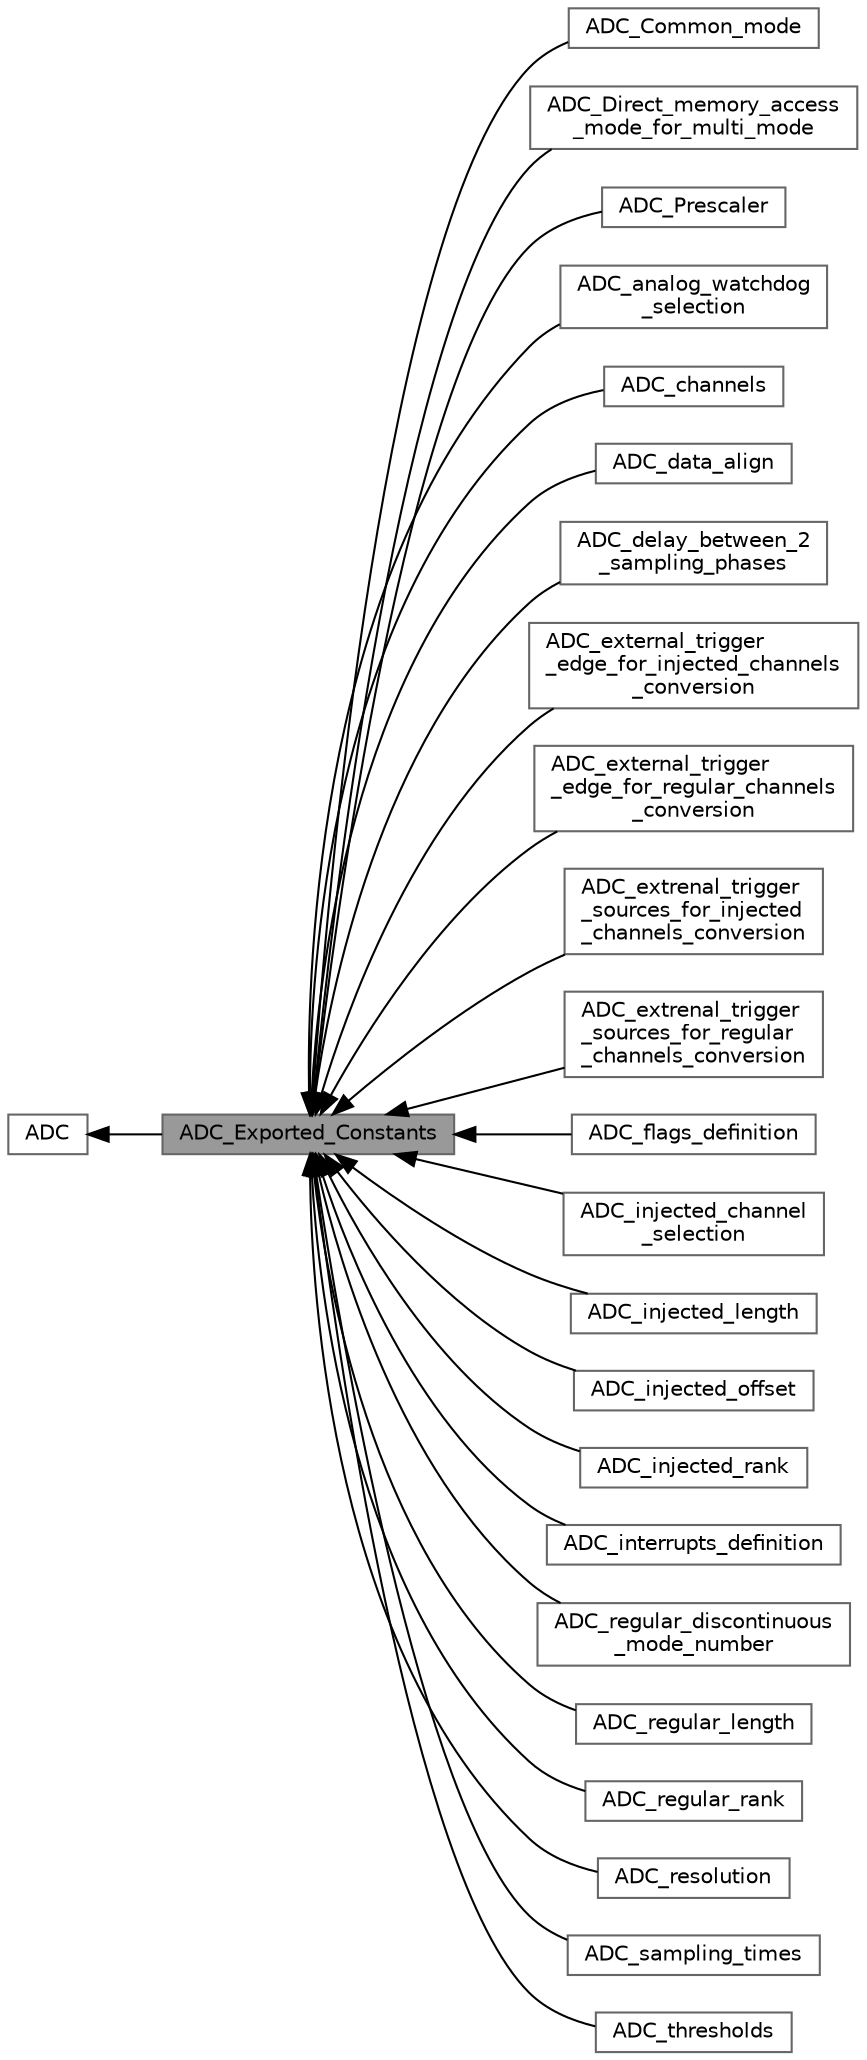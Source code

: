 digraph "ADC_Exported_Constants"
{
 // LATEX_PDF_SIZE
  bgcolor="transparent";
  edge [fontname=Helvetica,fontsize=10,labelfontname=Helvetica,labelfontsize=10];
  node [fontname=Helvetica,fontsize=10,shape=box,height=0.2,width=0.4];
  rankdir=LR;
  Node2 [id="Node000002",label="ADC",height=0.2,width=0.4,color="grey40", fillcolor="white", style="filled",URL="$group___a_d_c.html",tooltip="ADC driver modules."];
  Node3 [id="Node000003",label="ADC_Common_mode",height=0.2,width=0.4,color="grey40", fillcolor="white", style="filled",URL="$group___a_d_c___common__mode.html",tooltip=" "];
  Node5 [id="Node000005",label="ADC_Direct_memory_access\l_mode_for_multi_mode",height=0.2,width=0.4,color="grey40", fillcolor="white", style="filled",URL="$group___a_d_c___direct__memory__access__mode__for__multi__mode.html",tooltip=" "];
  Node1 [id="Node000001",label="ADC_Exported_Constants",height=0.2,width=0.4,color="gray40", fillcolor="grey60", style="filled", fontcolor="black",tooltip=" "];
  Node4 [id="Node000004",label="ADC_Prescaler",height=0.2,width=0.4,color="grey40", fillcolor="white", style="filled",URL="$group___a_d_c___prescaler.html",tooltip=" "];
  Node16 [id="Node000016",label="ADC_analog_watchdog\l_selection",height=0.2,width=0.4,color="grey40", fillcolor="white", style="filled",URL="$group___a_d_c__analog__watchdog__selection.html",tooltip=" "];
  Node11 [id="Node000011",label="ADC_channels",height=0.2,width=0.4,color="grey40", fillcolor="white", style="filled",URL="$group___a_d_c__channels.html",tooltip=" "];
  Node10 [id="Node000010",label="ADC_data_align",height=0.2,width=0.4,color="grey40", fillcolor="white", style="filled",URL="$group___a_d_c__data__align.html",tooltip=" "];
  Node6 [id="Node000006",label="ADC_delay_between_2\l_sampling_phases",height=0.2,width=0.4,color="grey40", fillcolor="white", style="filled",URL="$group___a_d_c__delay__between__2__sampling__phases.html",tooltip=" "];
  Node13 [id="Node000013",label="ADC_external_trigger\l_edge_for_injected_channels\l_conversion",height=0.2,width=0.4,color="grey40", fillcolor="white", style="filled",URL="$group___a_d_c__external__trigger__edge__for__injected__channels__conversion.html",tooltip=" "];
  Node8 [id="Node000008",label="ADC_external_trigger\l_edge_for_regular_channels\l_conversion",height=0.2,width=0.4,color="grey40", fillcolor="white", style="filled",URL="$group___a_d_c__external__trigger__edge__for__regular__channels__conversion.html",tooltip=" "];
  Node14 [id="Node000014",label="ADC_extrenal_trigger\l_sources_for_injected\l_channels_conversion",height=0.2,width=0.4,color="grey40", fillcolor="white", style="filled",URL="$group___a_d_c__extrenal__trigger__sources__for__injected__channels__conversion.html",tooltip=" "];
  Node9 [id="Node000009",label="ADC_extrenal_trigger\l_sources_for_regular\l_channels_conversion",height=0.2,width=0.4,color="grey40", fillcolor="white", style="filled",URL="$group___a_d_c__extrenal__trigger__sources__for__regular__channels__conversion.html",tooltip=" "];
  Node18 [id="Node000018",label="ADC_flags_definition",height=0.2,width=0.4,color="grey40", fillcolor="white", style="filled",URL="$group___a_d_c__flags__definition.html",tooltip=" "];
  Node15 [id="Node000015",label="ADC_injected_channel\l_selection",height=0.2,width=0.4,color="grey40", fillcolor="white", style="filled",URL="$group___a_d_c__injected__channel__selection.html",tooltip=" "];
  Node21 [id="Node000021",label="ADC_injected_length",height=0.2,width=0.4,color="grey40", fillcolor="white", style="filled",URL="$group___a_d_c__injected__length.html",tooltip=" "];
  Node20 [id="Node000020",label="ADC_injected_offset",height=0.2,width=0.4,color="grey40", fillcolor="white", style="filled",URL="$group___a_d_c__injected__offset.html",tooltip=" "];
  Node22 [id="Node000022",label="ADC_injected_rank",height=0.2,width=0.4,color="grey40", fillcolor="white", style="filled",URL="$group___a_d_c__injected__rank.html",tooltip=" "];
  Node17 [id="Node000017",label="ADC_interrupts_definition",height=0.2,width=0.4,color="grey40", fillcolor="white", style="filled",URL="$group___a_d_c__interrupts__definition.html",tooltip=" "];
  Node25 [id="Node000025",label="ADC_regular_discontinuous\l_mode_number",height=0.2,width=0.4,color="grey40", fillcolor="white", style="filled",URL="$group___a_d_c__regular__discontinuous__mode__number.html",tooltip=" "];
  Node23 [id="Node000023",label="ADC_regular_length",height=0.2,width=0.4,color="grey40", fillcolor="white", style="filled",URL="$group___a_d_c__regular__length.html",tooltip=" "];
  Node24 [id="Node000024",label="ADC_regular_rank",height=0.2,width=0.4,color="grey40", fillcolor="white", style="filled",URL="$group___a_d_c__regular__rank.html",tooltip=" "];
  Node7 [id="Node000007",label="ADC_resolution",height=0.2,width=0.4,color="grey40", fillcolor="white", style="filled",URL="$group___a_d_c__resolution.html",tooltip=" "];
  Node12 [id="Node000012",label="ADC_sampling_times",height=0.2,width=0.4,color="grey40", fillcolor="white", style="filled",URL="$group___a_d_c__sampling__times.html",tooltip=" "];
  Node19 [id="Node000019",label="ADC_thresholds",height=0.2,width=0.4,color="grey40", fillcolor="white", style="filled",URL="$group___a_d_c__thresholds.html",tooltip=" "];
  Node2->Node1 [shape=plaintext, dir="back", style="solid"];
  Node1->Node3 [shape=plaintext, dir="back", style="solid"];
  Node1->Node4 [shape=plaintext, dir="back", style="solid"];
  Node1->Node5 [shape=plaintext, dir="back", style="solid"];
  Node1->Node6 [shape=plaintext, dir="back", style="solid"];
  Node1->Node7 [shape=plaintext, dir="back", style="solid"];
  Node1->Node8 [shape=plaintext, dir="back", style="solid"];
  Node1->Node9 [shape=plaintext, dir="back", style="solid"];
  Node1->Node10 [shape=plaintext, dir="back", style="solid"];
  Node1->Node11 [shape=plaintext, dir="back", style="solid"];
  Node1->Node12 [shape=plaintext, dir="back", style="solid"];
  Node1->Node13 [shape=plaintext, dir="back", style="solid"];
  Node1->Node14 [shape=plaintext, dir="back", style="solid"];
  Node1->Node15 [shape=plaintext, dir="back", style="solid"];
  Node1->Node16 [shape=plaintext, dir="back", style="solid"];
  Node1->Node17 [shape=plaintext, dir="back", style="solid"];
  Node1->Node18 [shape=plaintext, dir="back", style="solid"];
  Node1->Node19 [shape=plaintext, dir="back", style="solid"];
  Node1->Node20 [shape=plaintext, dir="back", style="solid"];
  Node1->Node21 [shape=plaintext, dir="back", style="solid"];
  Node1->Node22 [shape=plaintext, dir="back", style="solid"];
  Node1->Node23 [shape=plaintext, dir="back", style="solid"];
  Node1->Node24 [shape=plaintext, dir="back", style="solid"];
  Node1->Node25 [shape=plaintext, dir="back", style="solid"];
}
